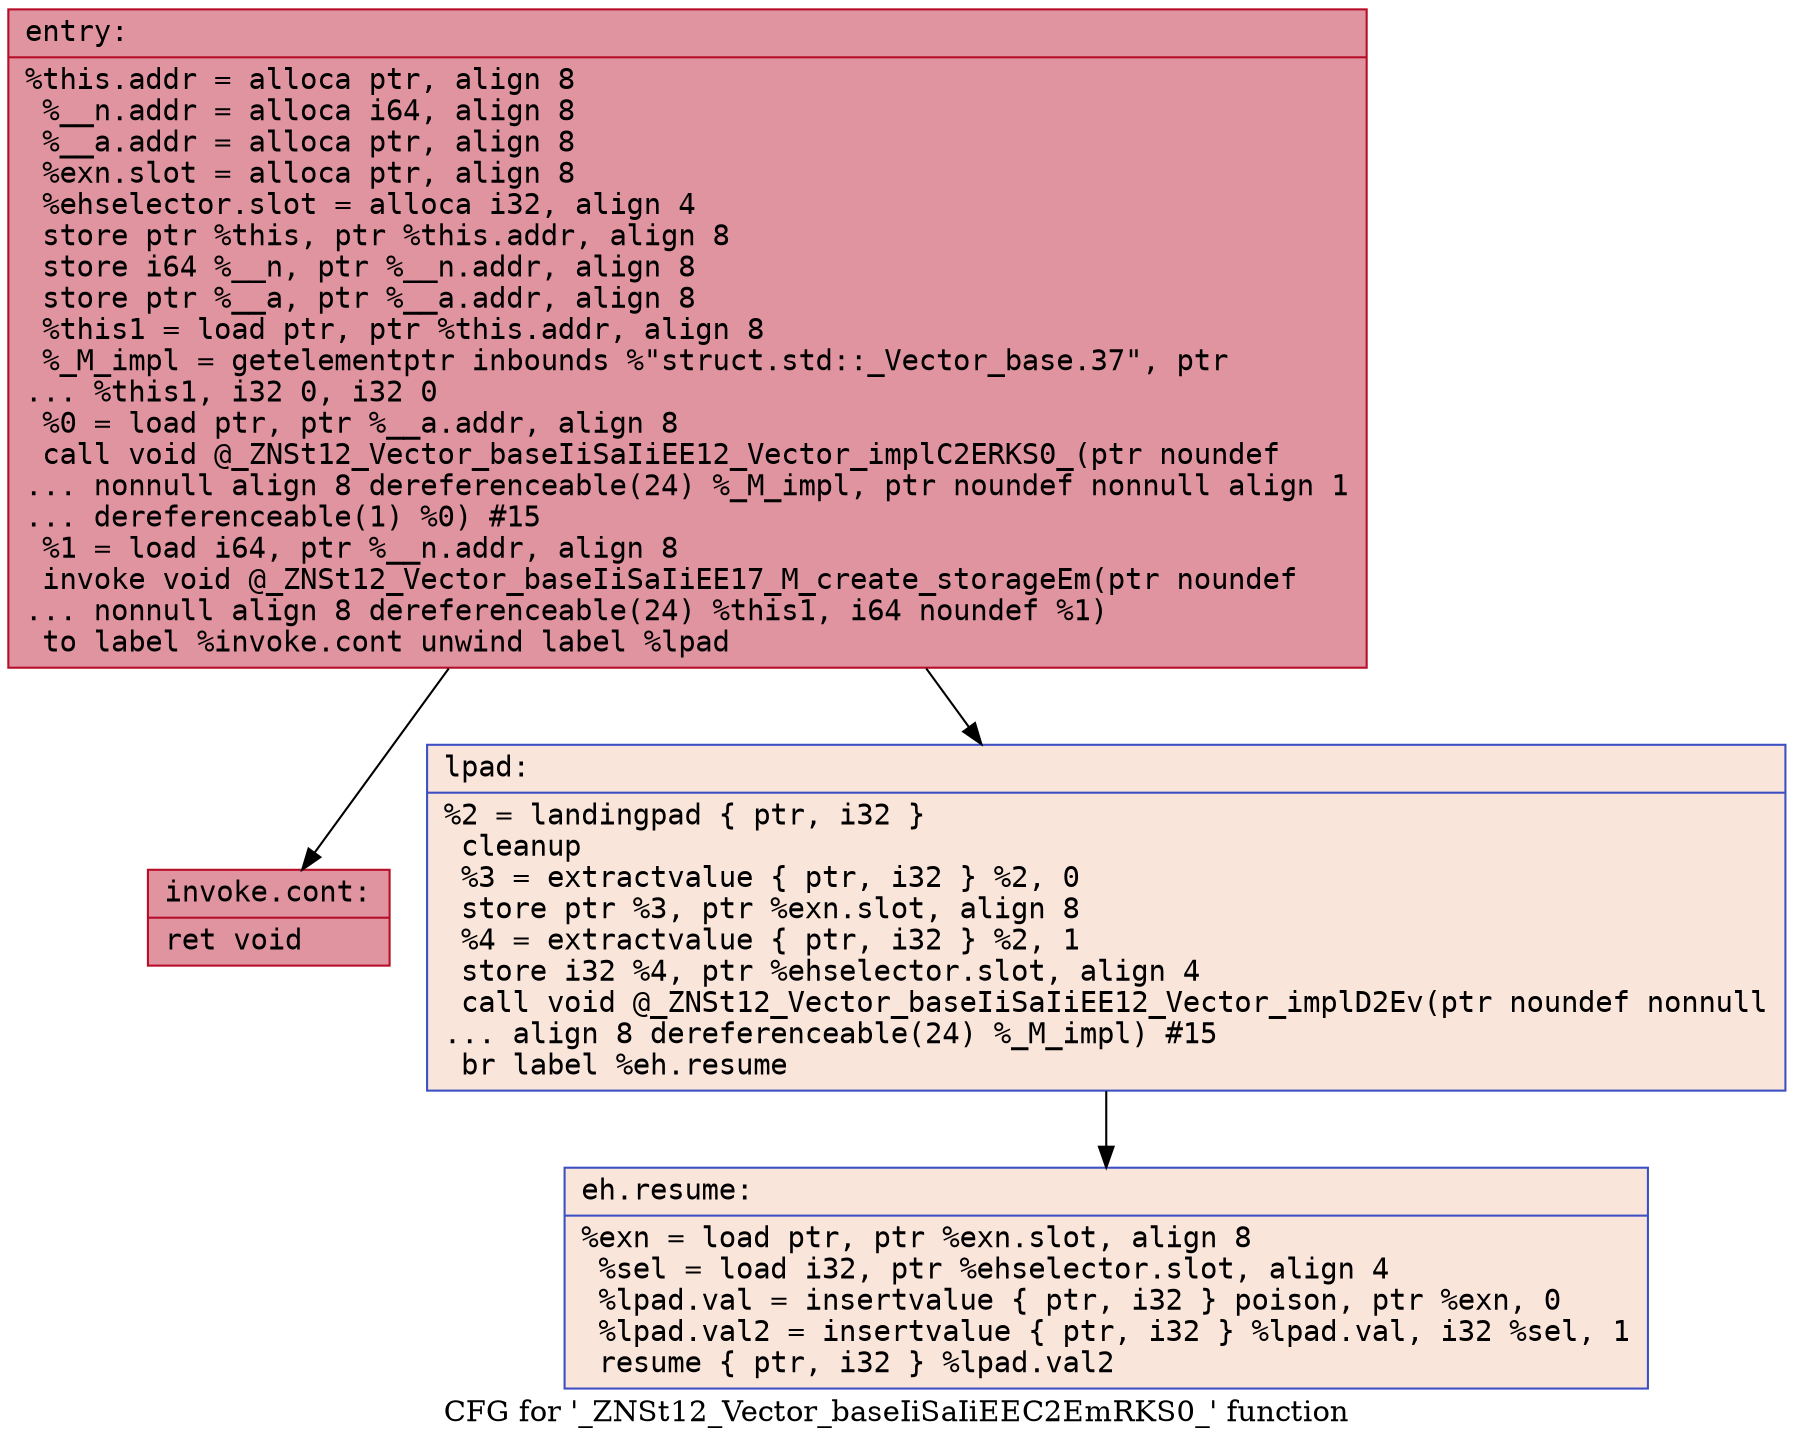 digraph "CFG for '_ZNSt12_Vector_baseIiSaIiEEC2EmRKS0_' function" {
	label="CFG for '_ZNSt12_Vector_baseIiSaIiEEC2EmRKS0_' function";

	Node0x55ba30509390 [shape=record,color="#b70d28ff", style=filled, fillcolor="#b70d2870" fontname="Courier",label="{entry:\l|  %this.addr = alloca ptr, align 8\l  %__n.addr = alloca i64, align 8\l  %__a.addr = alloca ptr, align 8\l  %exn.slot = alloca ptr, align 8\l  %ehselector.slot = alloca i32, align 4\l  store ptr %this, ptr %this.addr, align 8\l  store i64 %__n, ptr %__n.addr, align 8\l  store ptr %__a, ptr %__a.addr, align 8\l  %this1 = load ptr, ptr %this.addr, align 8\l  %_M_impl = getelementptr inbounds %\"struct.std::_Vector_base.37\", ptr\l... %this1, i32 0, i32 0\l  %0 = load ptr, ptr %__a.addr, align 8\l  call void @_ZNSt12_Vector_baseIiSaIiEE12_Vector_implC2ERKS0_(ptr noundef\l... nonnull align 8 dereferenceable(24) %_M_impl, ptr noundef nonnull align 1\l... dereferenceable(1) %0) #15\l  %1 = load i64, ptr %__n.addr, align 8\l  invoke void @_ZNSt12_Vector_baseIiSaIiEE17_M_create_storageEm(ptr noundef\l... nonnull align 8 dereferenceable(24) %this1, i64 noundef %1)\l          to label %invoke.cont unwind label %lpad\l}"];
	Node0x55ba30509390 -> Node0x55ba30509c90[tooltip="entry -> invoke.cont\nProbability 100.00%" ];
	Node0x55ba30509390 -> Node0x55ba30509d10[tooltip="entry -> lpad\nProbability 0.00%" ];
	Node0x55ba30509c90 [shape=record,color="#b70d28ff", style=filled, fillcolor="#b70d2870" fontname="Courier",label="{invoke.cont:\l|  ret void\l}"];
	Node0x55ba30509d10 [shape=record,color="#3d50c3ff", style=filled, fillcolor="#f4c5ad70" fontname="Courier",label="{lpad:\l|  %2 = landingpad \{ ptr, i32 \}\l          cleanup\l  %3 = extractvalue \{ ptr, i32 \} %2, 0\l  store ptr %3, ptr %exn.slot, align 8\l  %4 = extractvalue \{ ptr, i32 \} %2, 1\l  store i32 %4, ptr %ehselector.slot, align 4\l  call void @_ZNSt12_Vector_baseIiSaIiEE12_Vector_implD2Ev(ptr noundef nonnull\l... align 8 dereferenceable(24) %_M_impl) #15\l  br label %eh.resume\l}"];
	Node0x55ba30509d10 -> Node0x55ba3050a5e0[tooltip="lpad -> eh.resume\nProbability 100.00%" ];
	Node0x55ba3050a5e0 [shape=record,color="#3d50c3ff", style=filled, fillcolor="#f4c5ad70" fontname="Courier",label="{eh.resume:\l|  %exn = load ptr, ptr %exn.slot, align 8\l  %sel = load i32, ptr %ehselector.slot, align 4\l  %lpad.val = insertvalue \{ ptr, i32 \} poison, ptr %exn, 0\l  %lpad.val2 = insertvalue \{ ptr, i32 \} %lpad.val, i32 %sel, 1\l  resume \{ ptr, i32 \} %lpad.val2\l}"];
}
